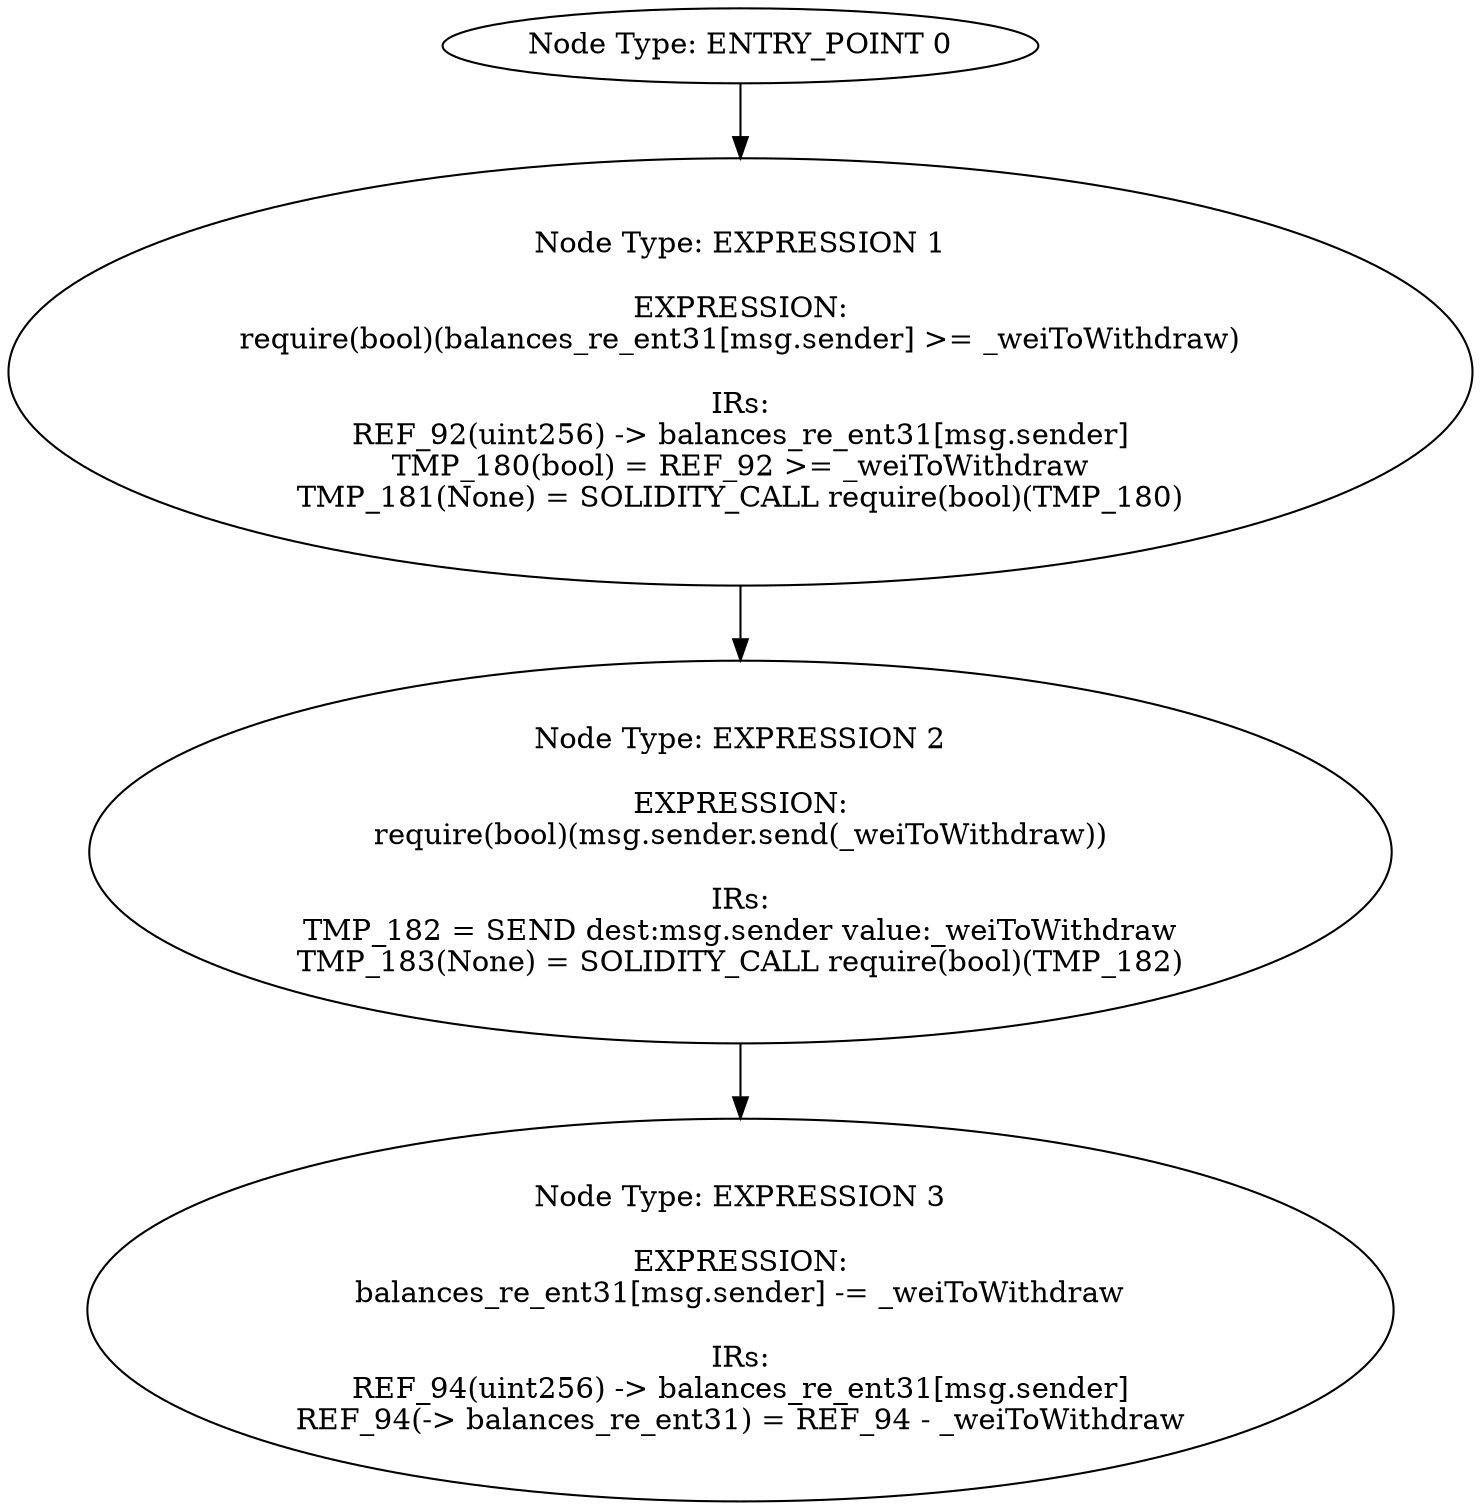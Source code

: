 digraph{
0[label="Node Type: ENTRY_POINT 0
"];
0->1;
1[label="Node Type: EXPRESSION 1

EXPRESSION:
require(bool)(balances_re_ent31[msg.sender] >= _weiToWithdraw)

IRs:
REF_92(uint256) -> balances_re_ent31[msg.sender]
TMP_180(bool) = REF_92 >= _weiToWithdraw
TMP_181(None) = SOLIDITY_CALL require(bool)(TMP_180)"];
1->2;
2[label="Node Type: EXPRESSION 2

EXPRESSION:
require(bool)(msg.sender.send(_weiToWithdraw))

IRs:
TMP_182 = SEND dest:msg.sender value:_weiToWithdraw
TMP_183(None) = SOLIDITY_CALL require(bool)(TMP_182)"];
2->3;
3[label="Node Type: EXPRESSION 3

EXPRESSION:
balances_re_ent31[msg.sender] -= _weiToWithdraw

IRs:
REF_94(uint256) -> balances_re_ent31[msg.sender]
REF_94(-> balances_re_ent31) = REF_94 - _weiToWithdraw"];
}

